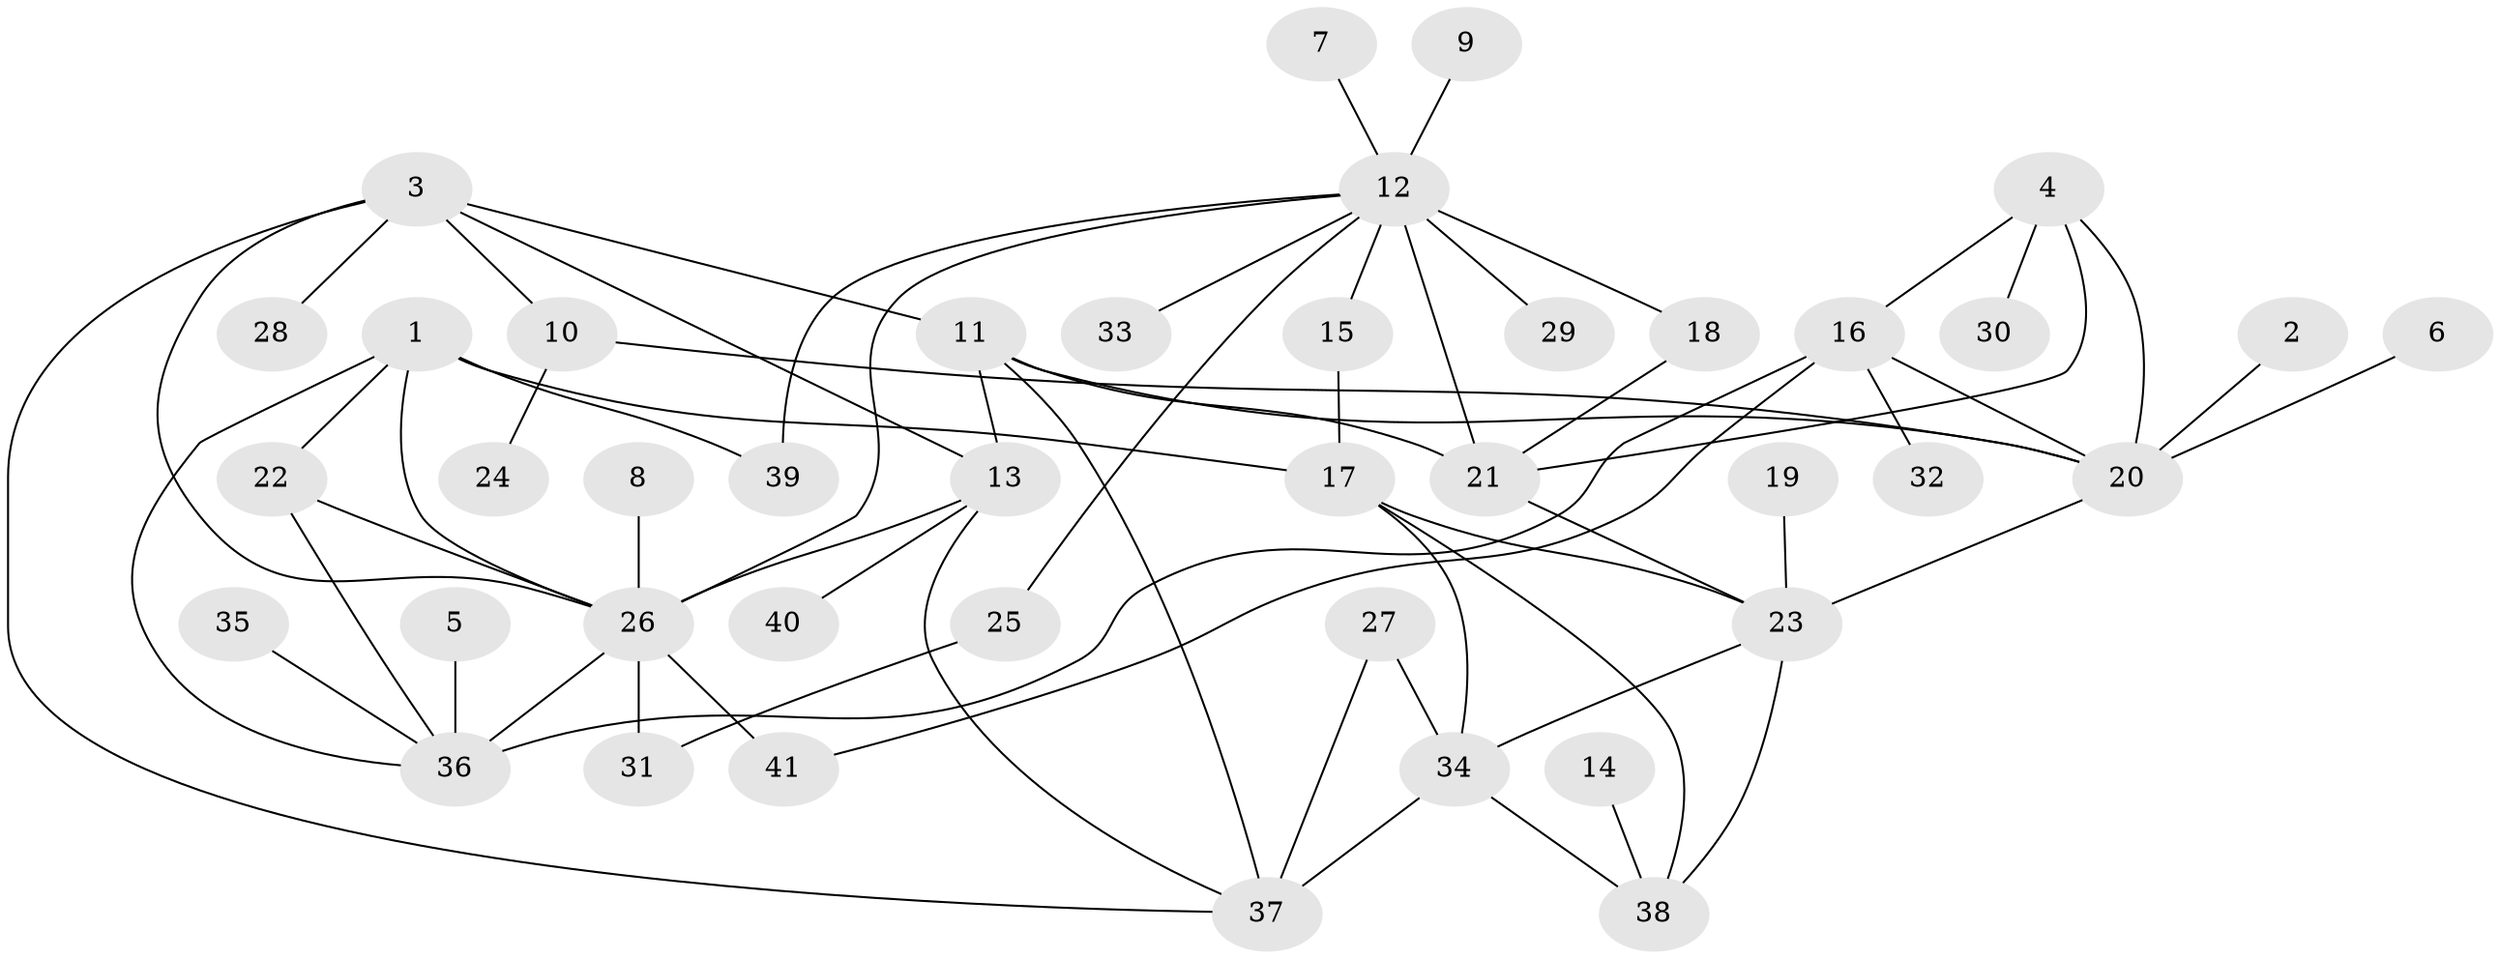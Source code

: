 // original degree distribution, {8: 0.04878048780487805, 6: 0.06097560975609756, 5: 0.036585365853658534, 7: 0.024390243902439025, 11: 0.024390243902439025, 4: 0.024390243902439025, 10: 0.012195121951219513, 3: 0.06097560975609756, 1: 0.5121951219512195, 2: 0.1951219512195122}
// Generated by graph-tools (version 1.1) at 2025/02/03/09/25 03:02:33]
// undirected, 41 vertices, 64 edges
graph export_dot {
graph [start="1"]
  node [color=gray90,style=filled];
  1;
  2;
  3;
  4;
  5;
  6;
  7;
  8;
  9;
  10;
  11;
  12;
  13;
  14;
  15;
  16;
  17;
  18;
  19;
  20;
  21;
  22;
  23;
  24;
  25;
  26;
  27;
  28;
  29;
  30;
  31;
  32;
  33;
  34;
  35;
  36;
  37;
  38;
  39;
  40;
  41;
  1 -- 17 [weight=1.0];
  1 -- 22 [weight=1.0];
  1 -- 26 [weight=1.0];
  1 -- 36 [weight=1.0];
  1 -- 39 [weight=1.0];
  2 -- 20 [weight=1.0];
  3 -- 10 [weight=1.0];
  3 -- 11 [weight=1.0];
  3 -- 13 [weight=1.0];
  3 -- 26 [weight=1.0];
  3 -- 28 [weight=1.0];
  3 -- 37 [weight=1.0];
  4 -- 16 [weight=2.0];
  4 -- 20 [weight=2.0];
  4 -- 21 [weight=1.0];
  4 -- 30 [weight=1.0];
  5 -- 36 [weight=1.0];
  6 -- 20 [weight=1.0];
  7 -- 12 [weight=1.0];
  8 -- 26 [weight=1.0];
  9 -- 12 [weight=1.0];
  10 -- 20 [weight=1.0];
  10 -- 24 [weight=1.0];
  11 -- 13 [weight=1.0];
  11 -- 20 [weight=1.0];
  11 -- 21 [weight=2.0];
  11 -- 37 [weight=1.0];
  12 -- 15 [weight=1.0];
  12 -- 18 [weight=2.0];
  12 -- 21 [weight=2.0];
  12 -- 25 [weight=1.0];
  12 -- 26 [weight=1.0];
  12 -- 29 [weight=1.0];
  12 -- 33 [weight=1.0];
  12 -- 39 [weight=1.0];
  13 -- 26 [weight=1.0];
  13 -- 37 [weight=1.0];
  13 -- 40 [weight=1.0];
  14 -- 38 [weight=1.0];
  15 -- 17 [weight=1.0];
  16 -- 20 [weight=1.0];
  16 -- 32 [weight=1.0];
  16 -- 36 [weight=1.0];
  16 -- 41 [weight=1.0];
  17 -- 23 [weight=1.0];
  17 -- 34 [weight=1.0];
  17 -- 38 [weight=1.0];
  18 -- 21 [weight=1.0];
  19 -- 23 [weight=1.0];
  20 -- 23 [weight=1.0];
  21 -- 23 [weight=1.0];
  22 -- 26 [weight=1.0];
  22 -- 36 [weight=1.0];
  23 -- 34 [weight=1.0];
  23 -- 38 [weight=1.0];
  25 -- 31 [weight=1.0];
  26 -- 31 [weight=1.0];
  26 -- 36 [weight=1.0];
  26 -- 41 [weight=1.0];
  27 -- 34 [weight=1.0];
  27 -- 37 [weight=1.0];
  34 -- 37 [weight=1.0];
  34 -- 38 [weight=1.0];
  35 -- 36 [weight=1.0];
}
